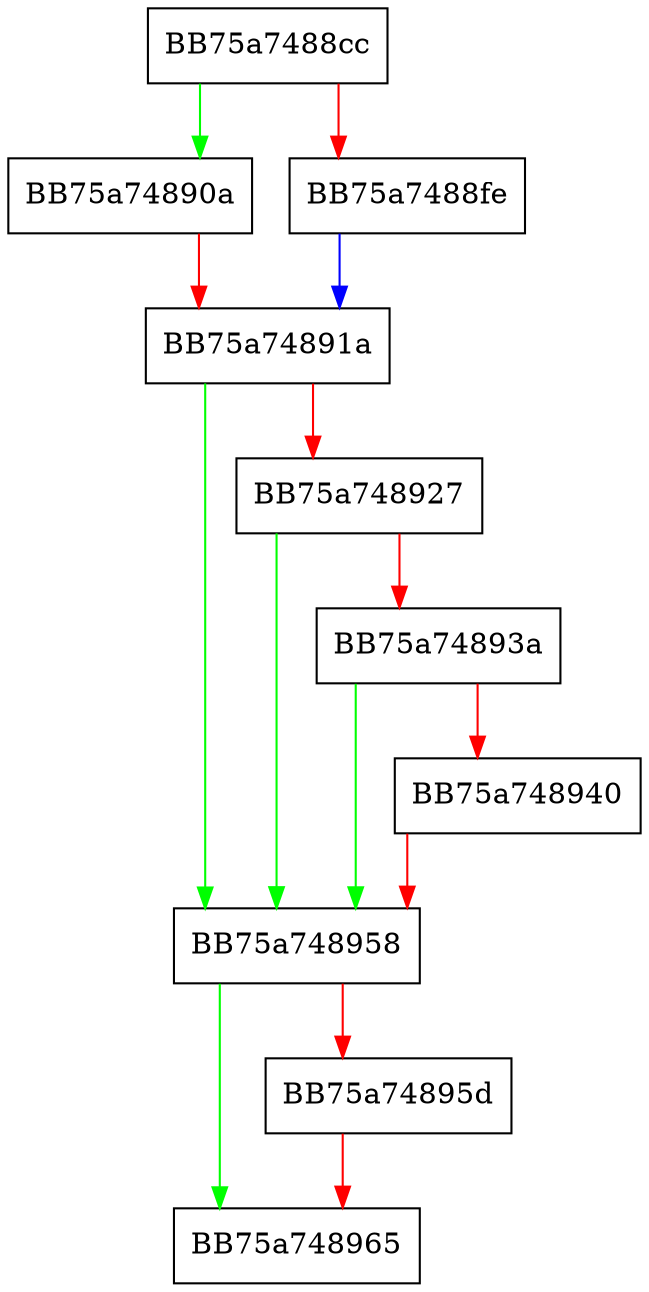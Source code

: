 digraph LoadArDynConfig {
  node [shape="box"];
  graph [splines=ortho];
  BB75a7488cc -> BB75a74890a [color="green"];
  BB75a7488cc -> BB75a7488fe [color="red"];
  BB75a7488fe -> BB75a74891a [color="blue"];
  BB75a74890a -> BB75a74891a [color="red"];
  BB75a74891a -> BB75a748958 [color="green"];
  BB75a74891a -> BB75a748927 [color="red"];
  BB75a748927 -> BB75a748958 [color="green"];
  BB75a748927 -> BB75a74893a [color="red"];
  BB75a74893a -> BB75a748958 [color="green"];
  BB75a74893a -> BB75a748940 [color="red"];
  BB75a748940 -> BB75a748958 [color="red"];
  BB75a748958 -> BB75a748965 [color="green"];
  BB75a748958 -> BB75a74895d [color="red"];
  BB75a74895d -> BB75a748965 [color="red"];
}